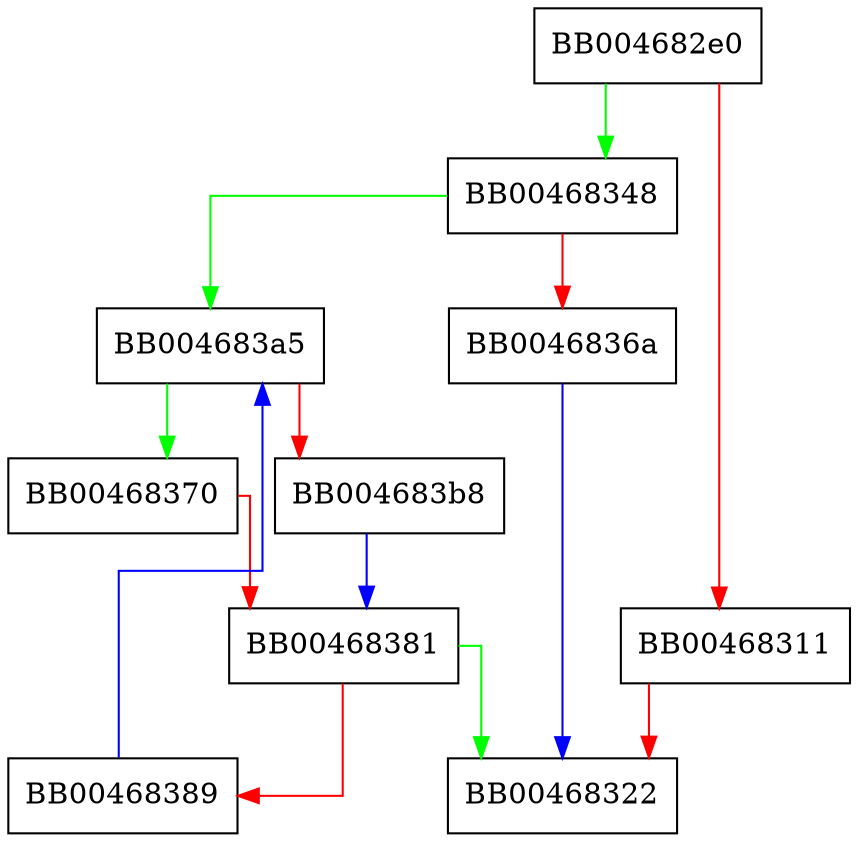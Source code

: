 digraph print_bignum_var {
  node [shape="box"];
  graph [splines=ortho];
  BB004682e0 -> BB00468348 [color="green"];
  BB004682e0 -> BB00468311 [color="red"];
  BB00468311 -> BB00468322 [color="red"];
  BB00468348 -> BB004683a5 [color="green"];
  BB00468348 -> BB0046836a [color="red"];
  BB0046836a -> BB00468322 [color="blue"];
  BB00468370 -> BB00468381 [color="red"];
  BB00468381 -> BB00468322 [color="green"];
  BB00468381 -> BB00468389 [color="red"];
  BB00468389 -> BB004683a5 [color="blue"];
  BB004683a5 -> BB00468370 [color="green"];
  BB004683a5 -> BB004683b8 [color="red"];
  BB004683b8 -> BB00468381 [color="blue"];
}